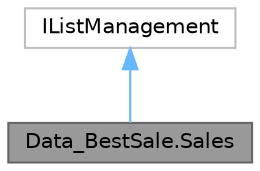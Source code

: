 digraph "Data_BestSale.Sales"
{
 // LATEX_PDF_SIZE
  bgcolor="transparent";
  edge [fontname=Helvetica,fontsize=10,labelfontname=Helvetica,labelfontsize=10];
  node [fontname=Helvetica,fontsize=10,shape=box,height=0.2,width=0.4];
  Node1 [id="Node000001",label="Data_BestSale.Sales",height=0.2,width=0.4,color="gray40", fillcolor="grey60", style="filled", fontcolor="black",tooltip="Purpose: Class with the agregation of sales of a store. Created by: Jose Alves a27967 Created on: 11/..."];
  Node2 -> Node1 [id="edge1_Node000001_Node000002",dir="back",color="steelblue1",style="solid",tooltip=" "];
  Node2 [id="Node000002",label="IListManagement",height=0.2,width=0.4,color="grey75", fillcolor="white", style="filled",URL="$interface_data___best_sale_1_1_i_list_management.html",tooltip=" "];
}
